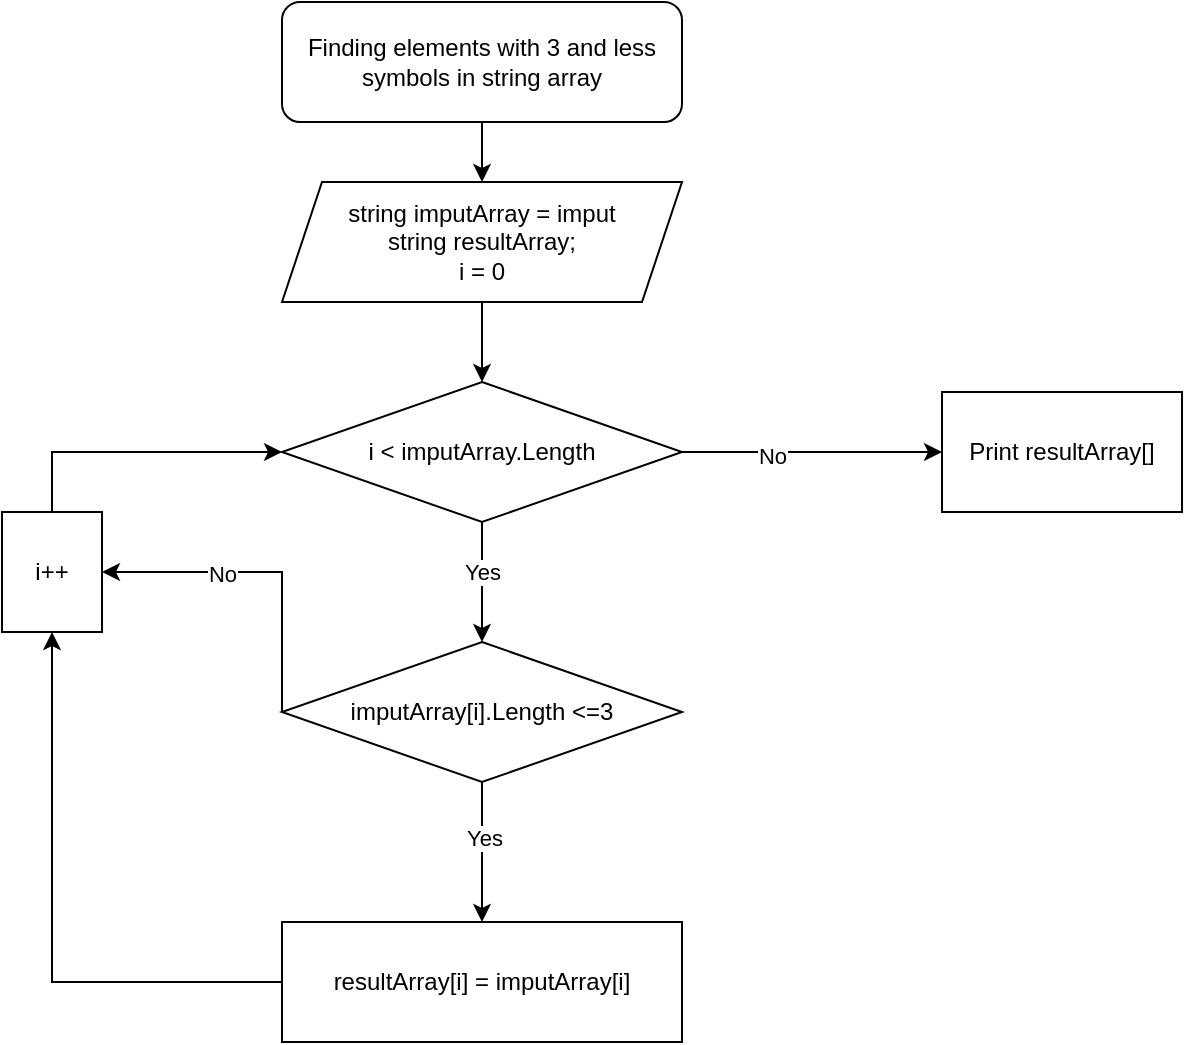 <mxfile version="20.3.0" type="device"><diagram id="wDZWtpQSCYEANQ1obDiE" name="Page-1"><mxGraphModel dx="980" dy="603" grid="1" gridSize="10" guides="1" tooltips="1" connect="1" arrows="1" fold="1" page="1" pageScale="1" pageWidth="850" pageHeight="1100" math="0" shadow="0"><root><mxCell id="0"/><mxCell id="1" parent="0"/><mxCell id="4hhMnowWcQ83NnMY0aea-1" value="i &amp;lt; imputArray.Length" style="rhombus;whiteSpace=wrap;html=1;" parent="1" vertex="1"><mxGeometry x="310" y="210" width="200" height="70" as="geometry"/></mxCell><mxCell id="4hhMnowWcQ83NnMY0aea-3" value="Finding elements with 3 and less symbols in string array" style="rounded=1;whiteSpace=wrap;html=1;" parent="1" vertex="1"><mxGeometry x="310" y="20" width="200" height="60" as="geometry"/></mxCell><mxCell id="4hhMnowWcQ83NnMY0aea-4" value="string imputArray = imput&lt;br&gt;string resultArray;&lt;br&gt;i = 0" style="shape=parallelogram;perimeter=parallelogramPerimeter;whiteSpace=wrap;html=1;fixedSize=1;" parent="1" vertex="1"><mxGeometry x="310" y="110" width="200" height="60" as="geometry"/></mxCell><mxCell id="Ci9c6NQe9gf7TVsAqKVO-1" value="resultArray[i] = imputArray[i]" style="rounded=0;whiteSpace=wrap;html=1;" vertex="1" parent="1"><mxGeometry x="310" y="480" width="200" height="60" as="geometry"/></mxCell><mxCell id="Ci9c6NQe9gf7TVsAqKVO-2" value="imputArray[i].Length &amp;lt;=3" style="rhombus;whiteSpace=wrap;html=1;" vertex="1" parent="1"><mxGeometry x="310" y="340" width="200" height="70" as="geometry"/></mxCell><mxCell id="Ci9c6NQe9gf7TVsAqKVO-3" value="i++" style="rounded=0;whiteSpace=wrap;html=1;" vertex="1" parent="1"><mxGeometry x="170" y="275" width="50" height="60" as="geometry"/></mxCell><mxCell id="Ci9c6NQe9gf7TVsAqKVO-4" value="Print resultArray[]" style="rounded=0;whiteSpace=wrap;html=1;" vertex="1" parent="1"><mxGeometry x="640" y="215" width="120" height="60" as="geometry"/></mxCell><mxCell id="Ci9c6NQe9gf7TVsAqKVO-6" value="" style="endArrow=classic;html=1;rounded=0;exitX=0.5;exitY=1;exitDx=0;exitDy=0;" edge="1" parent="1" source="4hhMnowWcQ83NnMY0aea-3" target="4hhMnowWcQ83NnMY0aea-4"><mxGeometry width="50" height="50" relative="1" as="geometry"><mxPoint x="400" y="470" as="sourcePoint"/><mxPoint x="450" y="420" as="targetPoint"/></mxGeometry></mxCell><mxCell id="Ci9c6NQe9gf7TVsAqKVO-7" value="" style="endArrow=classic;html=1;rounded=0;exitX=0.5;exitY=1;exitDx=0;exitDy=0;entryX=0.5;entryY=0;entryDx=0;entryDy=0;" edge="1" parent="1" source="4hhMnowWcQ83NnMY0aea-4" target="4hhMnowWcQ83NnMY0aea-1"><mxGeometry width="50" height="50" relative="1" as="geometry"><mxPoint x="400" y="470" as="sourcePoint"/><mxPoint x="450" y="420" as="targetPoint"/></mxGeometry></mxCell><mxCell id="Ci9c6NQe9gf7TVsAqKVO-8" value="" style="endArrow=classic;html=1;rounded=0;exitX=0.5;exitY=1;exitDx=0;exitDy=0;" edge="1" parent="1" source="4hhMnowWcQ83NnMY0aea-1" target="Ci9c6NQe9gf7TVsAqKVO-2"><mxGeometry width="50" height="50" relative="1" as="geometry"><mxPoint x="400" y="470" as="sourcePoint"/><mxPoint x="450" y="420" as="targetPoint"/></mxGeometry></mxCell><mxCell id="Ci9c6NQe9gf7TVsAqKVO-28" value="Yes" style="edgeLabel;html=1;align=center;verticalAlign=middle;resizable=0;points=[];" vertex="1" connectable="0" parent="Ci9c6NQe9gf7TVsAqKVO-8"><mxGeometry x="-0.36" relative="1" as="geometry"><mxPoint y="6" as="offset"/></mxGeometry></mxCell><mxCell id="Ci9c6NQe9gf7TVsAqKVO-11" value="" style="endArrow=classic;html=1;rounded=0;exitX=1;exitY=0.5;exitDx=0;exitDy=0;entryX=0;entryY=0.5;entryDx=0;entryDy=0;" edge="1" parent="1" source="4hhMnowWcQ83NnMY0aea-1" target="Ci9c6NQe9gf7TVsAqKVO-4"><mxGeometry width="50" height="50" relative="1" as="geometry"><mxPoint x="400" y="470" as="sourcePoint"/><mxPoint x="450" y="420" as="targetPoint"/></mxGeometry></mxCell><mxCell id="Ci9c6NQe9gf7TVsAqKVO-25" value="No" style="edgeLabel;html=1;align=center;verticalAlign=middle;resizable=0;points=[];" vertex="1" connectable="0" parent="Ci9c6NQe9gf7TVsAqKVO-11"><mxGeometry x="-0.309" y="-2" relative="1" as="geometry"><mxPoint as="offset"/></mxGeometry></mxCell><mxCell id="Ci9c6NQe9gf7TVsAqKVO-12" value="" style="endArrow=classic;html=1;rounded=0;exitX=0;exitY=0.5;exitDx=0;exitDy=0;entryX=0.5;entryY=1;entryDx=0;entryDy=0;" edge="1" parent="1" source="Ci9c6NQe9gf7TVsAqKVO-1" target="Ci9c6NQe9gf7TVsAqKVO-3"><mxGeometry width="50" height="50" relative="1" as="geometry"><mxPoint x="400" y="470" as="sourcePoint"/><mxPoint x="450" y="420" as="targetPoint"/><Array as="points"><mxPoint x="195" y="510"/></Array></mxGeometry></mxCell><mxCell id="Ci9c6NQe9gf7TVsAqKVO-23" value="" style="endArrow=classic;html=1;rounded=0;exitX=0.5;exitY=0;exitDx=0;exitDy=0;entryX=0;entryY=0.5;entryDx=0;entryDy=0;" edge="1" parent="1" source="Ci9c6NQe9gf7TVsAqKVO-3" target="4hhMnowWcQ83NnMY0aea-1"><mxGeometry width="50" height="50" relative="1" as="geometry"><mxPoint x="290" y="400" as="sourcePoint"/><mxPoint x="340" y="350" as="targetPoint"/><Array as="points"><mxPoint x="195" y="245"/></Array></mxGeometry></mxCell><mxCell id="Ci9c6NQe9gf7TVsAqKVO-26" value="" style="endArrow=classic;html=1;rounded=0;exitX=0;exitY=0.5;exitDx=0;exitDy=0;entryX=1;entryY=0.5;entryDx=0;entryDy=0;" edge="1" parent="1" source="Ci9c6NQe9gf7TVsAqKVO-2" target="Ci9c6NQe9gf7TVsAqKVO-3"><mxGeometry width="50" height="50" relative="1" as="geometry"><mxPoint x="290" y="400" as="sourcePoint"/><mxPoint x="340" y="350" as="targetPoint"/><Array as="points"><mxPoint x="310" y="305"/></Array></mxGeometry></mxCell><mxCell id="Ci9c6NQe9gf7TVsAqKVO-27" value="No" style="edgeLabel;html=1;align=center;verticalAlign=middle;resizable=0;points=[];" vertex="1" connectable="0" parent="Ci9c6NQe9gf7TVsAqKVO-26"><mxGeometry x="0.254" y="1" relative="1" as="geometry"><mxPoint as="offset"/></mxGeometry></mxCell><mxCell id="Ci9c6NQe9gf7TVsAqKVO-29" value="" style="endArrow=classic;html=1;rounded=0;exitX=0.5;exitY=1;exitDx=0;exitDy=0;entryX=0.5;entryY=0;entryDx=0;entryDy=0;" edge="1" parent="1" source="Ci9c6NQe9gf7TVsAqKVO-2" target="Ci9c6NQe9gf7TVsAqKVO-1"><mxGeometry width="50" height="50" relative="1" as="geometry"><mxPoint x="290" y="400" as="sourcePoint"/><mxPoint x="340" y="350" as="targetPoint"/></mxGeometry></mxCell><mxCell id="Ci9c6NQe9gf7TVsAqKVO-30" value="Yes" style="edgeLabel;html=1;align=center;verticalAlign=middle;resizable=0;points=[];" vertex="1" connectable="0" parent="Ci9c6NQe9gf7TVsAqKVO-29"><mxGeometry x="-0.207" y="1" relative="1" as="geometry"><mxPoint as="offset"/></mxGeometry></mxCell></root></mxGraphModel></diagram></mxfile>